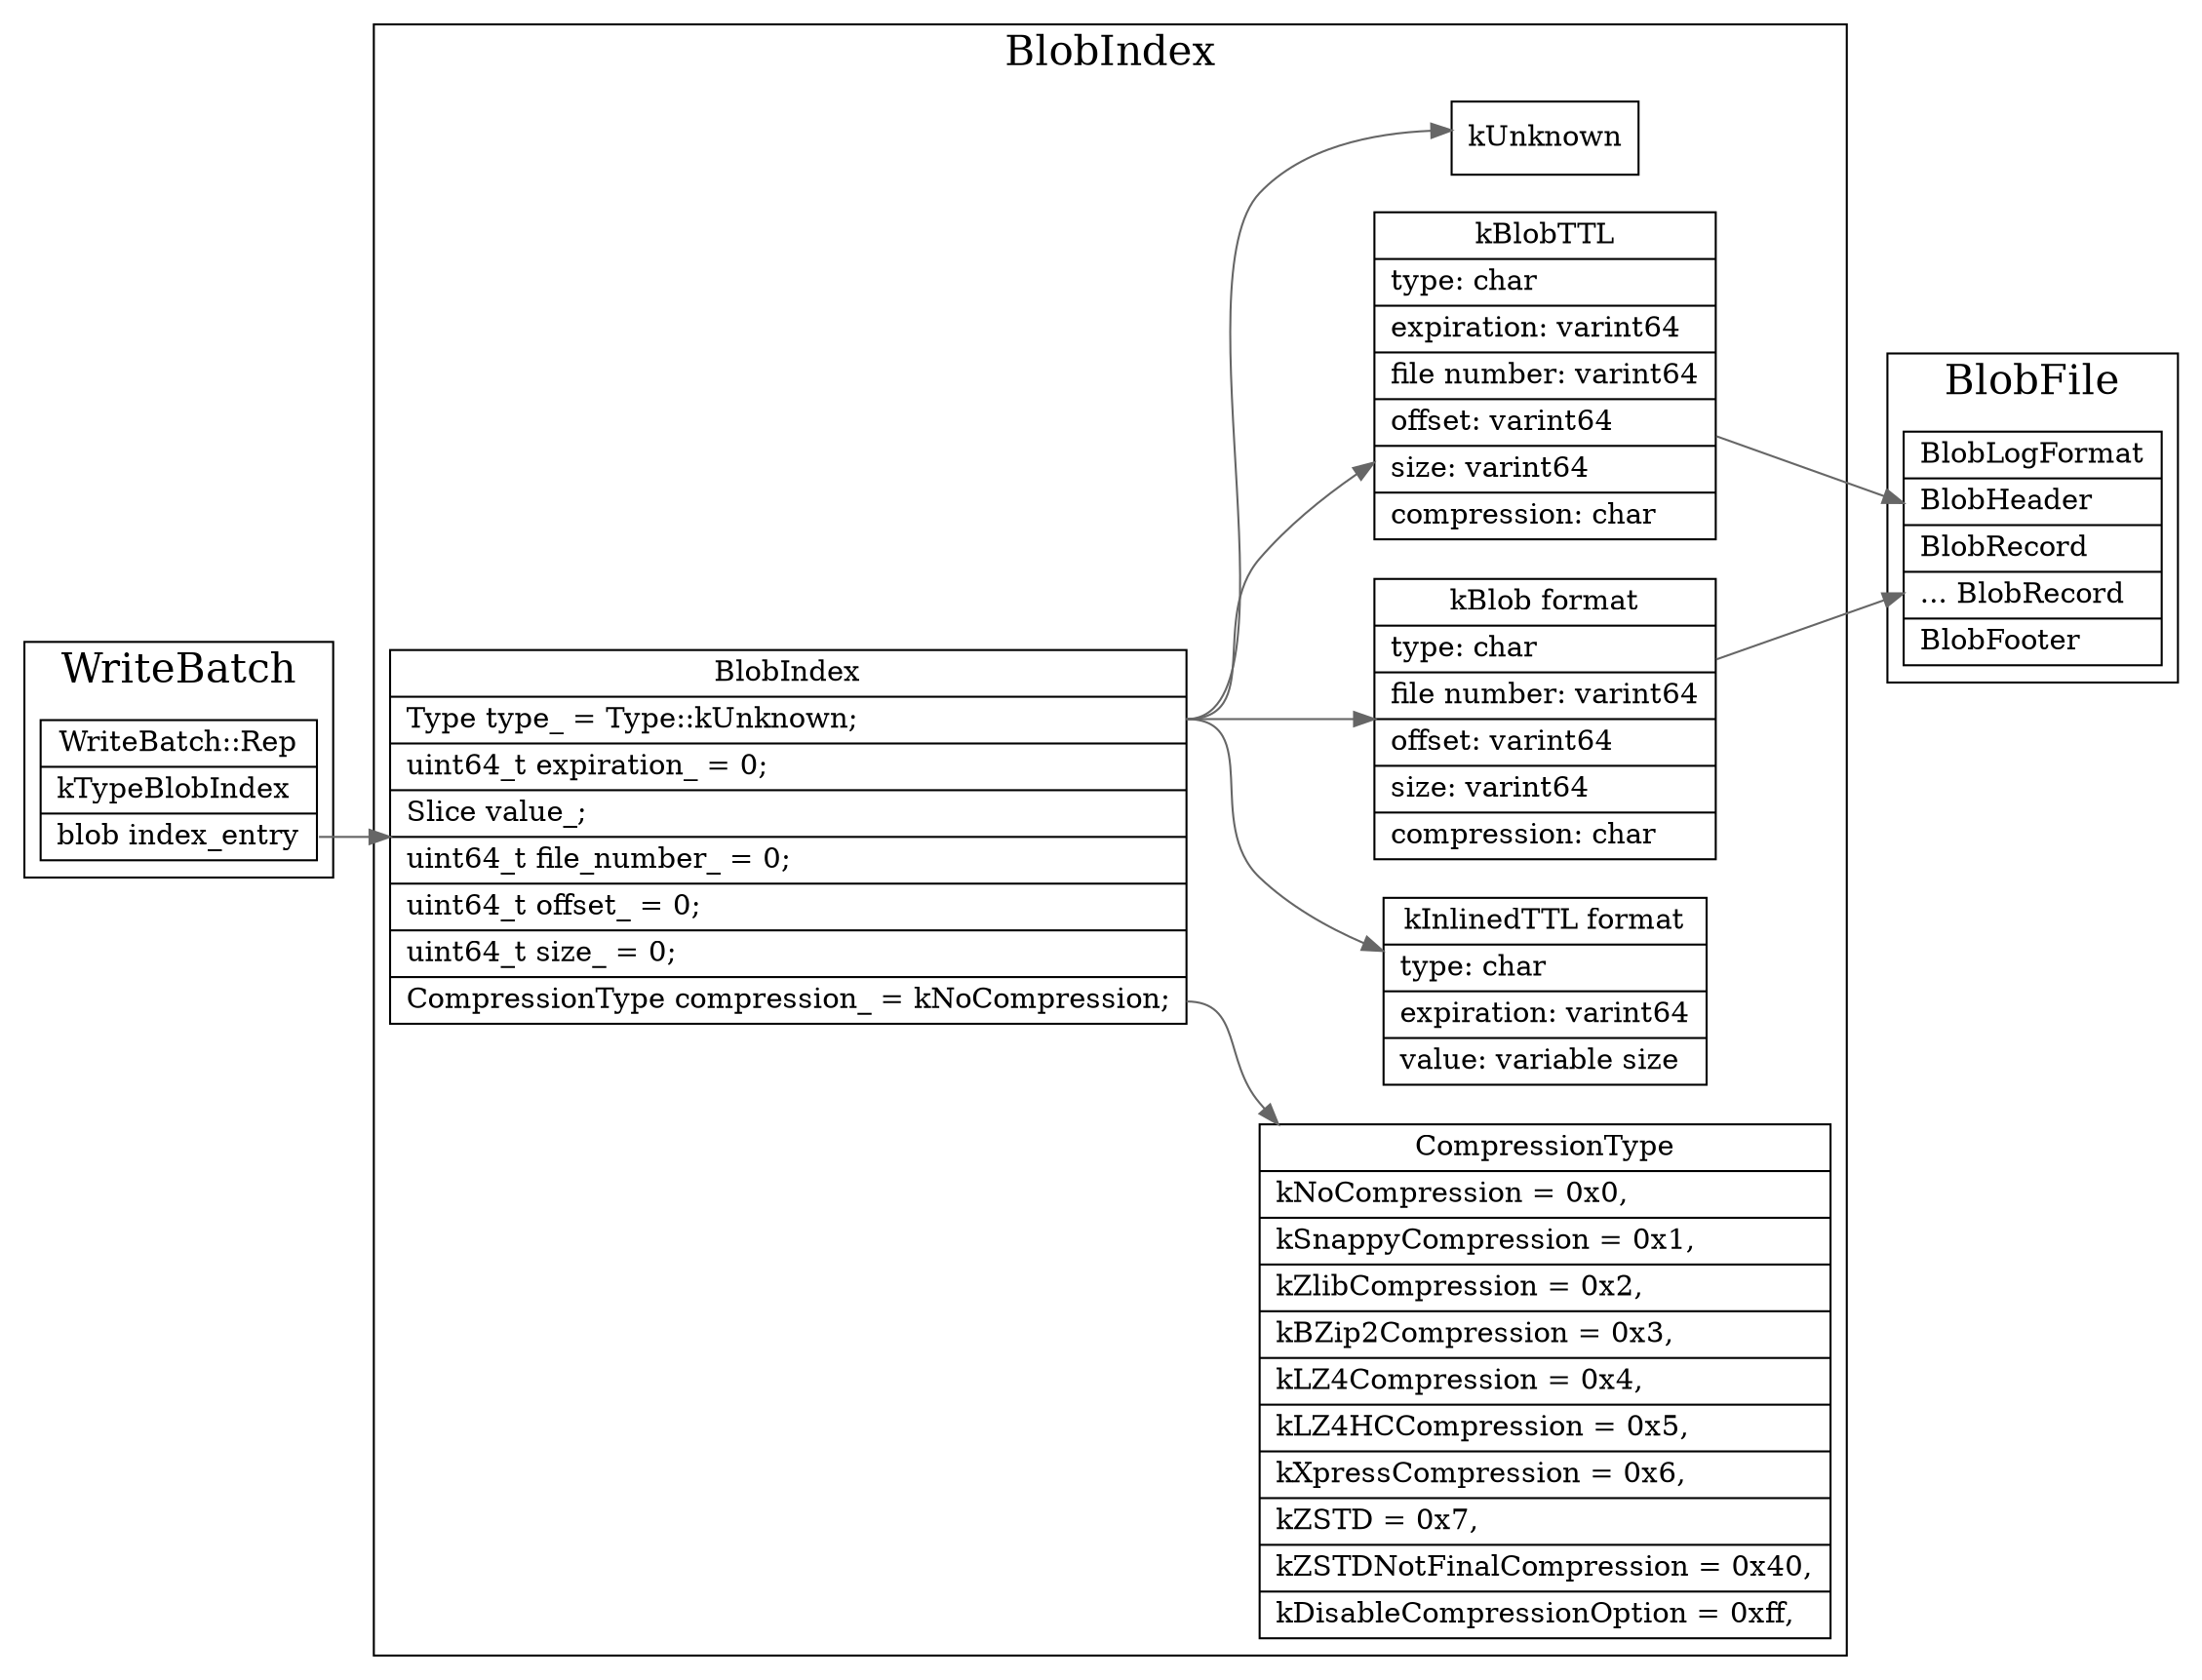 digraph blob_index {
  node[shape=box];
  edge[color=gray40];
  newrank=true;
  rankdir=LR;
  subgraph cluster_WriteBatch {
    graph[label="WriteBatch";fontsize=20;];
    WriteBatchRep[
      shape="record"
      label="{{
        WriteBatch::Rep|
        kTypeBlobIndex\l|
        <index> blob index_entry\l
      }}"
    ];
  }
  subgraph cluster_BlobFile {
    graph[label="BlobFile";fontsize=20;];
    BlobLogFormat[
      shape="record"
      label="{{
        BlobLogFormat|
        BlobHeader\l|
        BlobRecord\l|
        ...
        BlobRecord\l|
        BlobFooter\l
      }}"
    ];
    
  }
  subgraph cluster_BlobIndex {
    graph[label="BlobIndex";fontsize=20;];
    WriteBatchRep:index -> BlobIndex;
    BlobIndex[
      shape="record"
      label="{{
        BlobIndex|
          <Type> Type type_ = Type::kUnknown;\l|
          uint64_t expiration_ = 0;\l|
          Slice value_;\l|
          uint64_t file_number_ = 0;\l|
          uint64_t offset_ = 0;\l|
          uint64_t size_ = 0;\l|
          <CompressionType> CompressionType compression_ = kNoCompression;\l
      }}"
    ];
    BlobIndex:CompressionType -> CompressionType;
  
    BlobIndex:Type -> {
      kInlinedTTL;
      kBlob;
      kBlobTTL
      kUnknown;
    }
    kInlinedTTL[
      shape="record"
      label="{{
        kInlinedTTL format|
        type: char\l|
        expiration: varint64\l|
        value: variable size\l
      }}"
    ];
    kBlob[
      shape="record"
      label="{{
        kBlob format|
        type: char\l|
        file number: varint64\l|
        offset: varint64\l|
        size: varint64\l|
        compression: char\l
      }}"
    ];
    kBlobTTL[
      shape="record"
      label="{{
        kBlobTTL|
        type: char\l|
        expiration: varint64\l|
        file number: varint64\l|
        offset: varint64\l|
        size: varint64\l|
        compression: char\l
      }}"
    ];
    {kBlob;kBlobTTL} -> BlobLogFormat;
    CompressionType[
      shape="record"
      label="{{
        CompressionType|
          kNoCompression = 0x0,\l|
          kSnappyCompression = 0x1,\l|
          kZlibCompression = 0x2,\l|
          kBZip2Compression = 0x3,\l|
          kLZ4Compression = 0x4,\l|
          kLZ4HCCompression = 0x5,\l|
          kXpressCompression = 0x6,\l|
          kZSTD = 0x7,\l|
          kZSTDNotFinalCompression = 0x40,\l|
          kDisableCompressionOption = 0xff,\l
      }}"
    ];
  }
}
